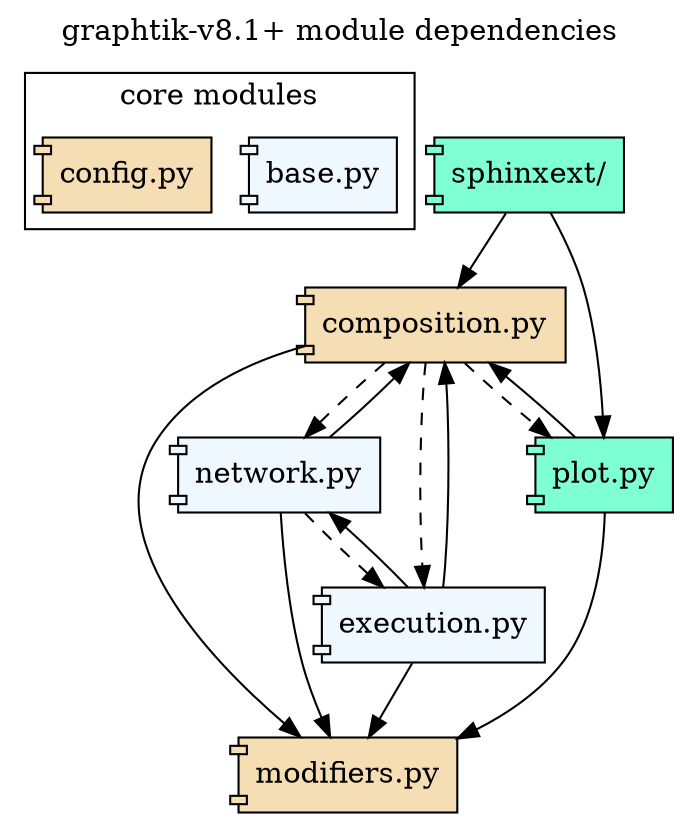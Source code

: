 # Render it manually with this command, and remember to update result in git:
#
#   dot docs/GraphtikFlowchart.dot -Tsvg -odocs/source/images/GraphtikFlowchart-vX.Y.Z.svg
#
digraph {
    label="graphtik-v8.1+ module dependencies";
    labelloc=t;
    node [style=filled];

    subgraph cluster_core {
         label="core modules";
         tooltip="most modules depend on them";
        "base.py"   [shape=component
                    tooltip="(implicit) everything imports this module, not shown"
                    fillcolor=AliceBlue
                    URL="reference.html#module-graphtik.base"];
        "config.py"      [shape=component tooltip="(public)"
                    fillcolor=wheat
                    URL="reference.html#module-graphtik.config"];
    }
    "modifiers.py"   [shape=component
                tooltip="(public) almost everything imports this module"
                fillcolor=wheat
                URL="reference.html#module-graphtik.modifiers"];
    "composition.py"    [shape=component
                tooltip="(public)"
                fillcolor=wheat
                 URL="reference.html#module-graphtik.composition"];
    "network.py"     [shape=component
                tooltip="(private)"
                 fillcolor=AliceBlue
                 URL="reference.html#module-graphtik.network"];
    "execution.py"   [shape=component
                tooltip="(private)"
                 fillcolor=AliceBlue
                 URL="reference.html#module-graphtik.execution"];
    "plot.py"        [shape=component
                tooltip="(extra)"
                 fillcolor=Aquamarine
                 URL="reference.html#module-graphtik.plot"];
    "sphinxext/"   [shape=component
                tooltip="(extra)"
                 fillcolor=Aquamarine
                 URL="reference.html#module-graphtik.sphinxext"];

    {"composition.py", "network.py", "execution.py", "plot.py"} -> "modifiers.py" [tooltip="(import-time)"];
    {"network.py", "execution.py", "plot.py", "sphinxext/"} -> "composition.py" [tooltip="(import-time)"];
    "execution.py" -> "network.py"    [tooltip="(import-time)"];
    "network.py" -> "execution.py"    [tooltip="(run-time)" style=dashed];
    "composition.py" -> {"network.py", "execution.py", "plot.py"}       [tooltip="(run-time)" style=dashed];
    "sphinxext/" -> "plot.py"    [tooltip="(import-time)"];
}